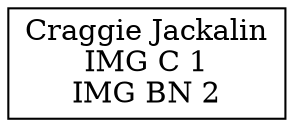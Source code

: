 digraph clientesAtendidos {
node[shape=box]
edge[arrowhead=none]
0 [label="Craggie Jackalin\nIMG C 1\nIMG BN 2"]
rankdir=LR
}